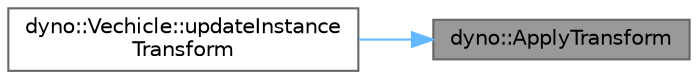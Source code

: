 digraph "dyno::ApplyTransform"
{
 // LATEX_PDF_SIZE
  bgcolor="transparent";
  edge [fontname=Helvetica,fontsize=10,labelfontname=Helvetica,labelfontsize=10];
  node [fontname=Helvetica,fontsize=10,shape=box,height=0.2,width=0.4];
  rankdir="RL";
  Node1 [id="Node000001",label="dyno::ApplyTransform",height=0.2,width=0.4,color="gray40", fillcolor="grey60", style="filled", fontcolor="black",tooltip=" "];
  Node1 -> Node2 [id="edge1_Node000001_Node000002",dir="back",color="steelblue1",style="solid",tooltip=" "];
  Node2 [id="Node000002",label="dyno::Vechicle::updateInstance\lTransform",height=0.2,width=0.4,color="grey40", fillcolor="white", style="filled",URL="$classdyno_1_1_vechicle.html#a8aadf34fee0b525a33531cafd9160056",tooltip=" "];
}
